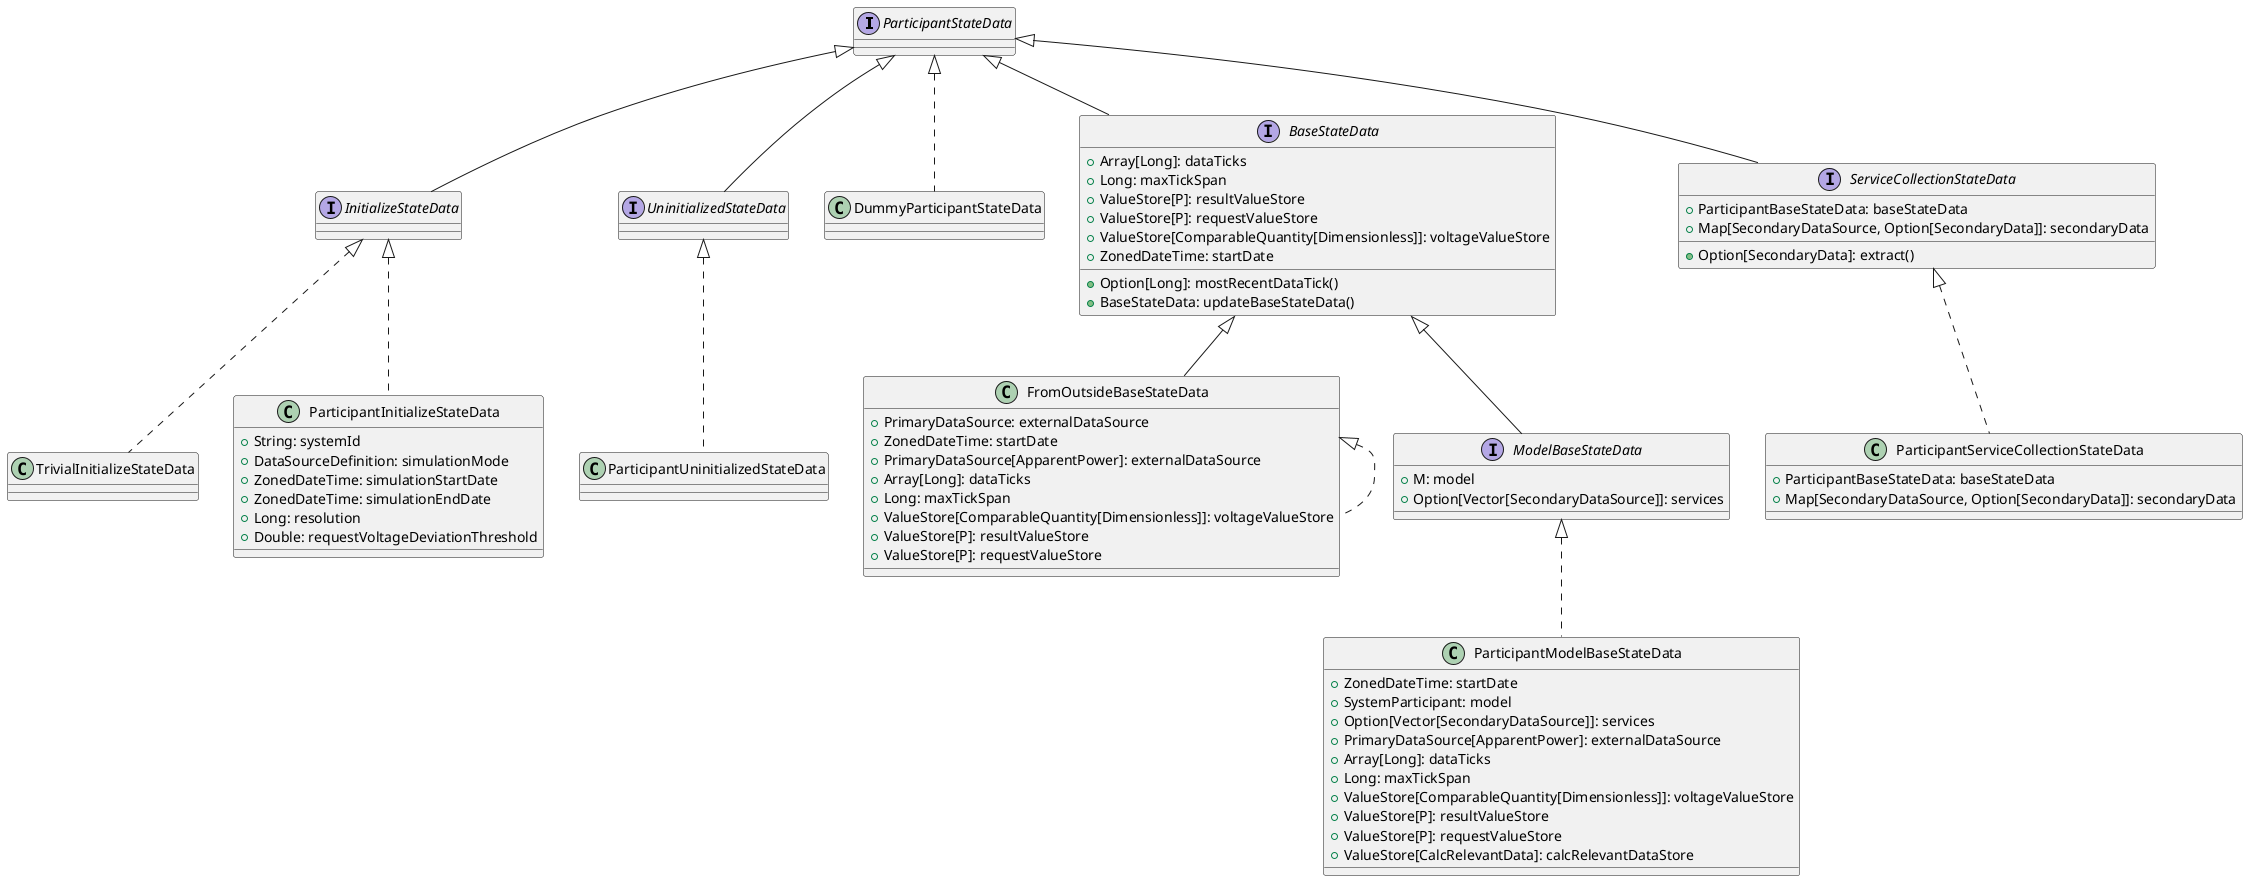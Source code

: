 @startuml
interface ParticipantStateData

interface InitializeStateData
ParticipantStateData <|-- InitializeStateData

interface UninitializedStateData
ParticipantStateData <|-- UninitializedStateData

Class TrivialInitializeStateData
InitializeStateData <|.. TrivialInitializeStateData

Class DummyParticipantStateData
ParticipantStateData <|.. DummyParticipantStateData

Class ParticipantUninitializedStateData
UninitializedStateData <|.. ParticipantUninitializedStateData


Class ParticipantInitializeStateData {
    + String: systemId
    + DataSourceDefinition: simulationMode
    + ZonedDateTime: simulationStartDate
    + ZonedDateTime: simulationEndDate
    + Long: resolution
    + Double: requestVoltageDeviationThreshold
}
InitializeStateData <|.. ParticipantInitializeStateData

interface BaseStateData {
    + Array[Long]: dataTicks
    + Long: maxTickSpan
    + ValueStore[P]: resultValueStore
    + ValueStore[P]: requestValueStore
    + ValueStore[ComparableQuantity[Dimensionless]]: voltageValueStore
    + Option[Long]: mostRecentDataTick()
      + ZonedDateTime: startDate
      + BaseStateData: updateBaseStateData()
}
ParticipantStateData <|-- BaseStateData

interface FromOutsideBaseStateData {
    + PrimaryDataSource: externalDataSource
}
interface ModelBaseStateData {
    + M: model
    + Option[Vector[SecondaryDataSource]]: services
}
BaseStateData <|-- FromOutsideBaseStateData
BaseStateData <|-- ModelBaseStateData


Class FromOutsideBaseStateData {
    + ZonedDateTime: startDate
    + PrimaryDataSource[ApparentPower]: externalDataSource
    + Array[Long]: dataTicks
    + Long: maxTickSpan
    + ValueStore[ComparableQuantity[Dimensionless]]: voltageValueStore
    + ValueStore[P]: resultValueStore
    + ValueStore[P]: requestValueStore
}
FromOutsideBaseStateData <|.. FromOutsideBaseStateData

Class ParticipantModelBaseStateData {
    + ZonedDateTime: startDate
    + SystemParticipant: model
    + Option[Vector[SecondaryDataSource]]: services
    + PrimaryDataSource[ApparentPower]: externalDataSource
    + Array[Long]: dataTicks
    + Long: maxTickSpan
    + ValueStore[ComparableQuantity[Dimensionless]]: voltageValueStore
    + ValueStore[P]: resultValueStore
    + ValueStore[P]: requestValueStore
    + ValueStore[CalcRelevantData]: calcRelevantDataStore
}
ModelBaseStateData <|.. ParticipantModelBaseStateData

interface ServiceCollectionStateData {
    + ParticipantBaseStateData: baseStateData
    + Map[SecondaryDataSource, Option[SecondaryData]]: secondaryData
    + Option[SecondaryData]: extract()
}
ParticipantStateData <|-- ServiceCollectionStateData

Class ParticipantServiceCollectionStateData {
    + ParticipantBaseStateData: baseStateData
    + Map[SecondaryDataSource, Option[SecondaryData]]: secondaryData
}
ServiceCollectionStateData <|.. ParticipantServiceCollectionStateData
@enduml

